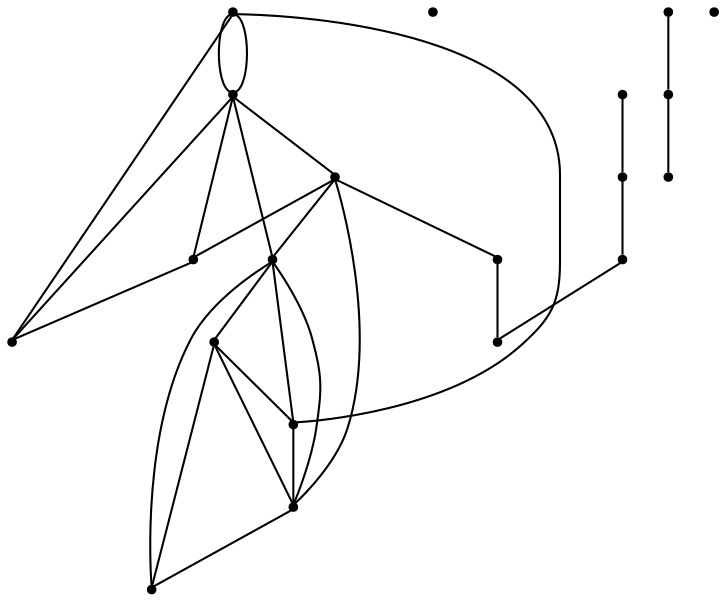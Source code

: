 graph {
  node [shape=point,comment="{\"directed\":false,\"doi\":\"10.1007/978-3-642-36763-2_34\",\"figure\":\"4 (1)\"}"]

  v0 [pos="940.0360296101687,969.041776012036"]
  v1 [pos="731.5649246757872,969.0417760120363"]
  v2 [pos="870.482768819141,1015.1972949424999"]
  v3 [pos="812.6681650641939,968.8520909409935"]
  v4 [pos="858.8994183512177,968.8957763730441"]
  v5 [pos="882.1474627722708,968.9458842630811"]
  v6 [pos="847.3160678832946,1038.3448191524747"]
  v7 [pos="754.6648838705449,1096.2230249067932"]
  v8 [pos="754.6648838705449,1107.7986946725687"]
  v9 [pos="789.3519950766292,969.2685650854096"]
  v10 [pos="781.242682661891,980.6255056446419"]
  v11 [pos="781.242682661891,992.2024630814494"]
  v12 [pos="781.242682661891,1003.7753508419089"]
  v13 [pos="781.242682661891,1015.3479842475965"]
  v14 [pos="781.242682661891,1026.924941684404"]
  v15 [pos="781.242682661891,1038.5016447664398"]
  v16 [pos="781.242682661891,1050.0786022032476"]
  v17 [pos="781.242682661891,1061.6512356089352"]
  v18 [pos="781.242682661891,1073.2281930457425"]
  v19 [pos="766.2440987682387,1119.3726157492883"]

  v8 -- v1 [id="-2",pos="754.6648838705449,1107.7986946725687 731.1646173836097,1084.3075053715952 731.1646173836097,1084.3075053715952 731.1646173836097,1084.3075053715952 731.5940804459053,1083.8782816942448 731.5940804459053,1083.8782816942448 731.5940804459053,1083.8782816942448 731.5649246757872,969.0417760120363 731.5649246757872,969.0417760120363 731.5649246757872,969.0417760120363"]
  v8 -- v19 [id="-3",pos="754.6648838705449,1107.7986946725687 766.2440987682387,1119.3726157492883 766.2440987682387,1119.3726157492883 766.2440987682387,1119.3726157492883"]
  v3 -- v4 [id="-4",pos="812.6681650641939,968.8520909409935 858.8994183512177,968.8957763730441 858.8994183512177,968.8957763730441 858.8994183512177,968.8957763730441"]
  v4 -- v5 [id="-5",pos="858.8994183512177,968.8957763730441 882.1474627722708,968.9458842630811 882.1474627722708,968.9458842630811 882.1474627722708,968.9458842630811"]
  v5 -- v0 [id="-6",pos="882.1474627722708,968.9458842630811 940.0360296101687,969.041776012036 940.0360296101687,969.041776012036 940.0360296101687,969.041776012036"]
  v1 -- v3 [id="-8",pos="731.5649246757872,969.0417760120363 812.6681650641939,968.8520909409935 812.6681650641939,968.8520909409935 812.6681650641939,968.8520909409935"]
  v19 -- v1 [id="-12",pos="766.2440987682387,1119.3726157492883 731.4815293115051,1119.5297911010648 731.4815293115051,1119.5297911010648 731.4815293115051,1119.5297911010648 731.5649246757872,969.0417760120363 731.5649246757872,969.0417760120363 731.5649246757872,969.0417760120363"]
  v19 -- v0 [id="-13",pos="766.2440987682387,1119.3726157492883 939.9526342458868,1119.5297911010648 939.9526342458868,1119.5297911010648 939.9526342458868,1119.5297911010648 940.0360296101687,969.041776012036 940.0360296101687,969.041776012036 940.0360296101687,969.041776012036"]
  v0 -- v2 [id="-21",pos="940.0360296101687,969.041776012036 870.482768819141,1015.1972949424999 870.482768819141,1015.1972949424999 870.482768819141,1015.1972949424999"]
  v0 -- v2 [id="-26",pos="940.0360296101687,969.041776012036 939.8025448586341,1084.3075053715952 939.8025448586341,1084.3075053715952 939.8025448586341,1084.3075053715952 935.3701679349562,1084.3157719016776 935.3701679349562,1084.3157719016776 935.3701679349562,1084.3157719016776 935.3701679349562,1085.2867712428842 935.3701679349562,1085.2867712428842 935.3701679349562,1085.2867712428842 937.8011197400216,1085.2867712428842 937.8011197400216,1085.2867712428842 937.8011197400216,1085.2867712428842 937.8011197400216,1084.3157719016776 937.8011197400216,1084.3157719016776 937.8011197400216,1084.3157719016776 870.482768819141,1015.1972949424999 870.482768819141,1015.1972949424999 870.482768819141,1015.1972949424999"]
  v1 -- v6 [id="-30",pos="731.5649246757872,969.0417760120363 847.3160678832946,1038.3448191524747 847.3160678832946,1038.3448191524747 847.3160678832946,1038.3448191524747"]
  v5 -- v2 [id="-34",pos="882.1474627722708,968.9458842630811 870.482768819141,1015.1972949424999 870.482768819141,1015.1972949424999 870.482768819141,1015.1972949424999"]
  v2 -- v3 [id="-35",pos="870.482768819141,1015.1972949424999 859.0734781397623,1006.1737891622511 859.0734781397623,1006.1737891622511 859.0734781397623,1006.1737891622511 812.6681650641939,968.8520909409935 812.6681650641939,968.8520909409935 812.6681650641939,968.8520909409935"]
  v1 -- v7 [id="-43",pos="731.5649246757872,969.0417760120363 754.6648838705449,1096.2230249067932 754.6648838705449,1096.2230249067932 754.6648838705449,1096.2230249067932"]
  v4 -- v2 [id="-46",pos="858.8994183512177,968.8957763730441 870.482768819141,1015.1972949424999 870.482768819141,1015.1972949424999 870.482768819141,1015.1972949424999"]
  v2 -- v6 [id="-48",pos="870.482768819141,1015.1972949424999 858.8817149294276,1026.9230340236159 858.8817149294276,1026.9230340236159 858.8817149294276,1026.9230340236159 847.3160678832946,1038.3448191524747 847.3160678832946,1038.3448191524747 847.3160678832946,1038.3448191524747"]
  v6 -- v7 [id="-59",pos="847.3160678832946,1038.3448191524747 754.6648838705449,1096.2230249067932 754.6648838705449,1096.2230249067932 754.6648838705449,1096.2230249067932"]
  v6 -- v8 [id="-60",pos="847.3160678832946,1038.3448191524747 754.6648838705449,1107.7986946725687 754.6648838705449,1107.7986946725687 754.6648838705449,1107.7986946725687"]
  v3 -- v6 [id="-61",pos="812.6681650641939,968.8520909409935 847.3160678832946,1038.3448191524747 847.3160678832946,1038.3448191524747 847.3160678832946,1038.3448191524747"]
  v8 -- v7 [id="-85",pos="754.6648838705449,1107.7986946725687 754.6648838705449,1096.2230249067932 754.6648838705449,1096.2230249067932 754.6648838705449,1096.2230249067932"]
  v19 -- v6 [id="-97",pos="766.2440987682387,1119.3726157492883 847.3160678832946,1038.3448191524747 847.3160678832946,1038.3448191524747 847.3160678832946,1038.3448191524747"]
  v3 -- v9 [id="-762",pos="812.6681650641939,968.8520909409935 789.3519950766292,969.2685650854096 789.3519950766292,969.2685650854096 789.3519950766292,969.2685650854096"]
  v9 -- v10 [id="-1107",pos="789.3519950766292,969.2685650854096 781.242682661891,980.6255056446419 781.242682661891,980.6255056446419 781.242682661891,980.6255056446419"]
  v12 -- v10 [id="-1577",pos="781.242682661891,1003.7753508419089 781.242682661891,980.6255056446419 781.242682661891,980.6255056446419 781.242682661891,980.6255056446419"]
  v13 -- v12 [id="-1585",pos="781.242682661891,1015.3479842475965 781.242682661891,1003.7753508419089 781.242682661891,1003.7753508419089 781.242682661891,1003.7753508419089"]
  v14 -- v13 [id="-1589",pos="781.242682661891,1026.924941684404 781.242682661891,1015.3479842475965 781.242682661891,1015.3479842475965 781.242682661891,1015.3479842475965"]
  v17 -- v15 [id="-1601",pos="781.242682661891,1061.6512356089352 781.242682661891,1038.5016447664398 781.242682661891,1038.5016447664398 781.242682661891,1038.5016447664398"]
  v18 -- v17 [id="-1609",pos="781.242682661891,1073.2281930457425 781.242682661891,1061.6512356089352 781.242682661891,1061.6512356089352 781.242682661891,1061.6512356089352"]
}